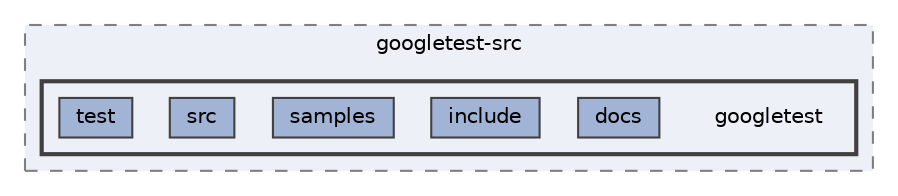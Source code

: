digraph "/Users/yjack/GitHub/SimEvo/build/_deps/googletest-src/googletest"
{
 // LATEX_PDF_SIZE
  bgcolor="transparent";
  edge [fontname=Helvetica,fontsize=10,labelfontname=Helvetica,labelfontsize=10];
  node [fontname=Helvetica,fontsize=10,shape=box,height=0.2,width=0.4];
  compound=true
  subgraph clusterdir_b8d6b26144d6312ab7a4ea26f9e69ccf {
    graph [ bgcolor="#edf0f7", pencolor="grey50", label="googletest-src", fontname=Helvetica,fontsize=10 style="filled,dashed", URL="dir_b8d6b26144d6312ab7a4ea26f9e69ccf.html",tooltip=""]
  subgraph clusterdir_001a0f336d1d0a6c17b1be78e41a6b36 {
    graph [ bgcolor="#edf0f7", pencolor="grey25", label="", fontname=Helvetica,fontsize=10 style="filled,bold", URL="dir_001a0f336d1d0a6c17b1be78e41a6b36.html",tooltip=""]
    dir_001a0f336d1d0a6c17b1be78e41a6b36 [shape=plaintext, label="googletest"];
  dir_4afe35c9d8588a44371d9e9517289a34 [label="docs", fillcolor="#a2b4d6", color="grey25", style="filled", URL="dir_4afe35c9d8588a44371d9e9517289a34.html",tooltip=""];
  dir_65c2869a7074b008415232db837a30d1 [label="include", fillcolor="#a2b4d6", color="grey25", style="filled", URL="dir_65c2869a7074b008415232db837a30d1.html",tooltip=""];
  dir_2f3faa652fe60d38b25c53dacef2a534 [label="samples", fillcolor="#a2b4d6", color="grey25", style="filled", URL="dir_2f3faa652fe60d38b25c53dacef2a534.html",tooltip=""];
  dir_2ff1440f97469bf36508254a43fb786f [label="src", fillcolor="#a2b4d6", color="grey25", style="filled", URL="dir_2ff1440f97469bf36508254a43fb786f.html",tooltip=""];
  dir_cb072f4503dba82e502f4960a5c45088 [label="test", fillcolor="#a2b4d6", color="grey25", style="filled", URL="dir_cb072f4503dba82e502f4960a5c45088.html",tooltip=""];
  }
  }
}
